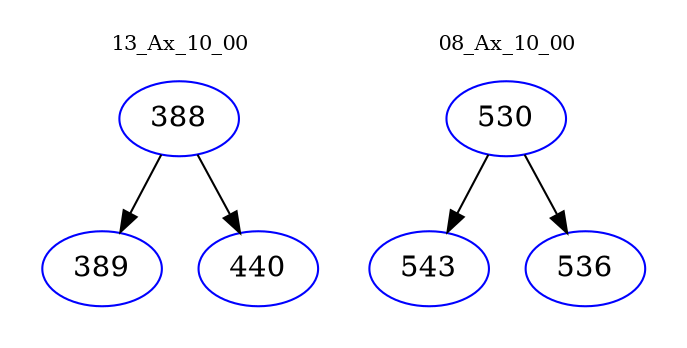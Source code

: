 digraph{
subgraph cluster_0 {
color = white
label = "13_Ax_10_00";
fontsize=10;
T0_388 [label="388", color="blue"]
T0_388 -> T0_389 [color="black"]
T0_389 [label="389", color="blue"]
T0_388 -> T0_440 [color="black"]
T0_440 [label="440", color="blue"]
}
subgraph cluster_1 {
color = white
label = "08_Ax_10_00";
fontsize=10;
T1_530 [label="530", color="blue"]
T1_530 -> T1_543 [color="black"]
T1_543 [label="543", color="blue"]
T1_530 -> T1_536 [color="black"]
T1_536 [label="536", color="blue"]
}
}
